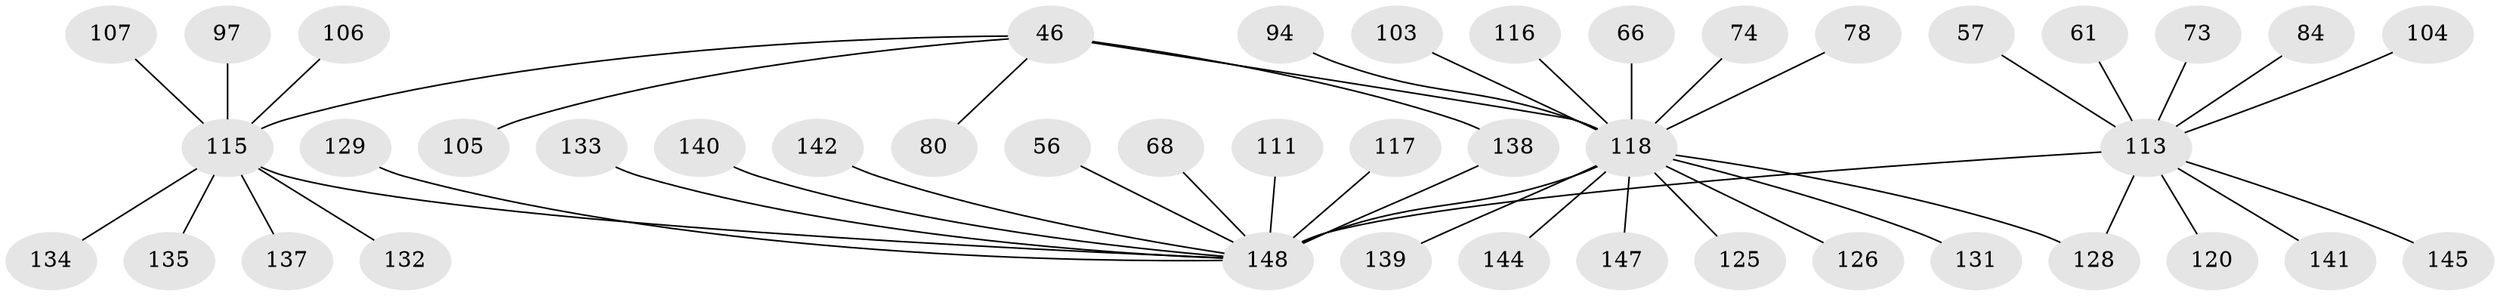 // original degree distribution, {7: 0.013513513513513514, 6: 0.033783783783783786, 3: 0.12837837837837837, 8: 0.006756756756756757, 4: 0.033783783783783786, 5: 0.0472972972972973, 2: 0.2905405405405405, 1: 0.44594594594594594}
// Generated by graph-tools (version 1.1) at 2025/45/03/04/25 21:45:59]
// undirected, 44 vertices, 46 edges
graph export_dot {
graph [start="1"]
  node [color=gray90,style=filled];
  46 [super="+25"];
  56;
  57;
  61;
  66;
  68;
  73;
  74;
  78;
  80 [super="+58"];
  84;
  94;
  97 [super="+90+93"];
  103 [super="+27"];
  104 [super="+81"];
  105;
  106;
  107;
  111;
  113 [super="+62+100+91"];
  115 [super="+13+114+96+33+40+44+63+86+88"];
  116;
  117 [super="+43"];
  118 [super="+16+45+17+99"];
  120;
  125;
  126;
  128 [super="+101+102"];
  129 [super="+109"];
  131 [super="+55"];
  132;
  133 [super="+79"];
  134 [super="+76"];
  135 [super="+60"];
  137 [super="+119"];
  138 [super="+136"];
  139 [super="+34"];
  140 [super="+35"];
  141;
  142 [super="+98"];
  144;
  145 [super="+31+39"];
  147 [super="+122+143"];
  148 [super="+146+85+123+127+69"];
  46 -- 105;
  46 -- 118 [weight=2];
  46 -- 115;
  46 -- 80;
  46 -- 138;
  56 -- 148;
  57 -- 113;
  61 -- 113;
  66 -- 118;
  68 -- 148;
  73 -- 113;
  74 -- 118;
  78 -- 118;
  84 -- 113;
  94 -- 118;
  97 -- 115;
  103 -- 118;
  104 -- 113;
  106 -- 115;
  107 -- 115;
  111 -- 148;
  113 -- 120;
  113 -- 141;
  113 -- 145;
  113 -- 128;
  113 -- 148 [weight=3];
  115 -- 132;
  115 -- 135;
  115 -- 134;
  115 -- 137;
  115 -- 148 [weight=2];
  116 -- 118;
  117 -- 148;
  118 -- 144;
  118 -- 148 [weight=3];
  118 -- 139 [weight=2];
  118 -- 131;
  118 -- 128;
  118 -- 147 [weight=2];
  118 -- 126;
  118 -- 125;
  129 -- 148;
  133 -- 148;
  138 -- 148;
  140 -- 148;
  142 -- 148;
}
